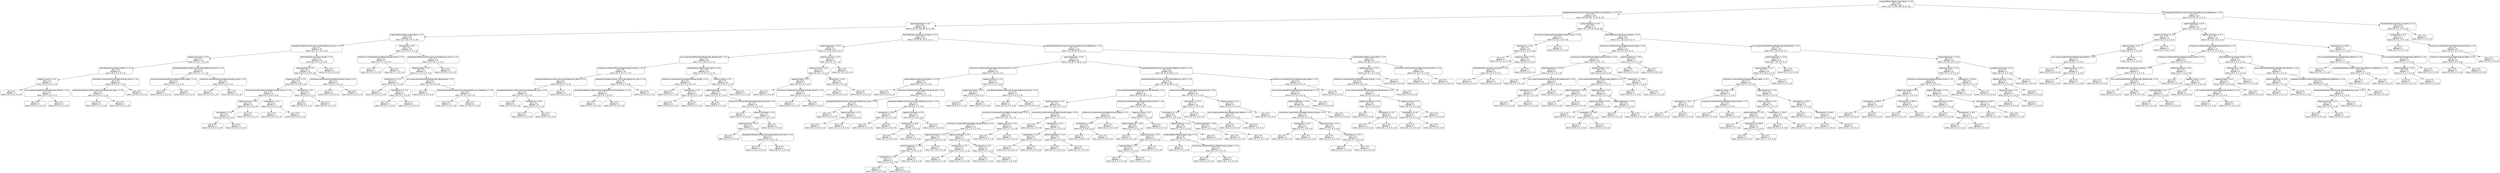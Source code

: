 digraph Tree {
node [shape=box, style="rounded", color="black", fontname=helvetica] ;
edge [fontname=helvetica] ;
0 [label="scadenza(Breve,Media,Lunga)_Media <= 0.5\ngini = 0.8\nsamples = 331\nvalue = [25, 71, 164, 106, 76, 45, 45]"] ;
1 [label="tipologia(FruttaVerdura,Pesce,Carne,Casa,Elettronica)_Elettronica <= 0.5\ngini = 0.8\nsamples = 278\nvalue = [25, 66, 142, 73, 59, 45, 45]"] ;
0 -> 1 [labeldistance=2.5, labelangle=45, headlabel="True"] ;
2 [label="spedizione(prezzo) <= 6.0\ngini = 0.8\nsamples = 207\nvalue = [25, 65, 124, 49, 40, 25, 20]"] ;
1 -> 2 ;
3 [label="scadenza(Breve,Media,Lunga)_Breve <= 0.5\ngini = 0.8\nsamples = 54\nvalue = [3, 0, 33, 8, 9, 14, 19]"] ;
2 -> 3 ;
4 [label="tipologia(FruttaVerdura,Pesce,Carne,Casa,Elettronica)_Casa <= 0.5\ngini = 0.7\nsamples = 34\nvalue = [0, 0, 2, 7, 9, 14, 19]"] ;
3 -> 4 ;
5 [label="stagione_Primavera <= 0.5\ngini = 0.7\nsamples = 15\nvalue = [0, 0, 2, 7, 9, 5, 0]"] ;
4 -> 5 ;
6 [label="festività(Feriale,Lavorativo)_Feriale <= 0.5\ngini = 0.6\nsamples = 11\nvalue = [0, 0, 0, 5, 9, 4, 0]"] ;
5 -> 6 ;
7 [label="stagione_Inverno <= 0.5\ngini = 0.4\nsamples = 3\nvalue = [0, 0, 0, 5, 2, 0, 0]"] ;
6 -> 7 ;
8 [label="gini = 0.0\nsamples = 1\nvalue = [0, 0, 0, 2, 0, 0, 0]"] ;
7 -> 8 ;
9 [label="zona supermercato(Periferia,Residenziale)_Periferia <= 0.5\ngini = 0.5\nsamples = 2\nvalue = [0, 0, 0, 3, 2, 0, 0]"] ;
7 -> 9 ;
10 [label="gini = 0.0\nsamples = 1\nvalue = [0, 0, 0, 3, 0, 0, 0]"] ;
9 -> 10 ;
11 [label="gini = 0.0\nsamples = 1\nvalue = [0, 0, 0, 0, 2, 0, 0]"] ;
9 -> 11 ;
12 [label="dimensione confezione(Piccola,Media,Grande)_Piccola <= 0.5\ngini = 0.5\nsamples = 8\nvalue = [0, 0, 0, 0, 7, 4, 0]"] ;
6 -> 12 ;
13 [label="tipologia(FruttaVerdura,Pesce,Carne,Casa,Elettronica)_Pesce <= 0.5\ngini = 0.2\nsamples = 7\nvalue = [0, 0, 0, 0, 7, 1, 0]"] ;
12 -> 13 ;
14 [label="gini = 0.0\nsamples = 6\nvalue = [0, 0, 0, 0, 7, 0, 0]"] ;
13 -> 14 ;
15 [label="gini = 0.0\nsamples = 1\nvalue = [0, 0, 0, 0, 0, 1, 0]"] ;
13 -> 15 ;
16 [label="gini = 0.0\nsamples = 1\nvalue = [0, 0, 0, 0, 0, 3, 0]"] ;
12 -> 16 ;
17 [label="tipologia(FruttaVerdura,Pesce,Carne,Casa,Elettronica)_Carne <= 0.5\ngini = 0.6\nsamples = 4\nvalue = [0, 0, 2, 2, 0, 1, 0]"] ;
5 -> 17 ;
18 [label="dimensione confezione(Piccola,Media,Grande)_Media <= 0.5\ngini = 0.4\nsamples = 2\nvalue = [0, 0, 2, 1, 0, 0, 0]"] ;
17 -> 18 ;
19 [label="gini = 0.0\nsamples = 1\nvalue = [0, 0, 0, 1, 0, 0, 0]"] ;
18 -> 19 ;
20 [label="gini = 0.0\nsamples = 1\nvalue = [0, 0, 2, 0, 0, 0, 0]"] ;
18 -> 20 ;
21 [label="dimensione confezione(Piccola,Media,Grande)_Piccola <= 0.5\ngini = 0.5\nsamples = 2\nvalue = [0, 0, 0, 1, 0, 1, 0]"] ;
17 -> 21 ;
22 [label="gini = 0.0\nsamples = 1\nvalue = [0, 0, 0, 0, 0, 1, 0]"] ;
21 -> 22 ;
23 [label="gini = 0.0\nsamples = 1\nvalue = [0, 0, 0, 1, 0, 0, 0]"] ;
21 -> 23 ;
24 [label="festività(Feriale,Lavorativo)_Feriale <= 0.5\ngini = 0.4\nsamples = 19\nvalue = [0, 0, 0, 0, 0, 9, 19]"] ;
4 -> 24 ;
25 [label="stagione_Estate <= 0.5\ngini = 0.5\nsamples = 15\nvalue = [0, 0, 0, 0, 0, 9, 13]"] ;
24 -> 25 ;
26 [label="stagione_Autunno <= 0.5\ngini = 0.5\nsamples = 12\nvalue = [0, 0, 0, 0, 0, 8, 11]"] ;
25 -> 26 ;
27 [label="dimensione confezione(Piccola,Media,Grande)_Piccola <= 0.5\ngini = 0.5\nsamples = 8\nvalue = [0, 0, 0, 0, 0, 6, 9]"] ;
26 -> 27 ;
28 [label="stagione_Inverno <= 0.5\ngini = 0.5\nsamples = 6\nvalue = [0, 0, 0, 0, 0, 4, 6]"] ;
27 -> 28 ;
29 [label="costo(prezzo) <= 3.5\ngini = 0.5\nsamples = 5\nvalue = [0, 0, 0, 0, 0, 4, 5]"] ;
28 -> 29 ;
30 [label="gini = 0.0\nsamples = 2\nvalue = [0, 0, 0, 0, 0, 0, 5]"] ;
29 -> 30 ;
31 [label="gini = 0.0\nsamples = 3\nvalue = [0, 0, 0, 0, 0, 4, 0]"] ;
29 -> 31 ;
32 [label="gini = 0.0\nsamples = 1\nvalue = [0, 0, 0, 0, 0, 0, 1]"] ;
28 -> 32 ;
33 [label="costo(prezzo) <= 3.5\ngini = 0.5\nsamples = 2\nvalue = [0, 0, 0, 0, 0, 2, 3]"] ;
27 -> 33 ;
34 [label="gini = 0.0\nsamples = 1\nvalue = [0, 0, 0, 0, 0, 0, 3]"] ;
33 -> 34 ;
35 [label="gini = 0.0\nsamples = 1\nvalue = [0, 0, 0, 0, 0, 2, 0]"] ;
33 -> 35 ;
36 [label="costo(prezzo) <= 3.5\ngini = 0.5\nsamples = 4\nvalue = [0, 0, 0, 0, 0, 2, 2]"] ;
26 -> 36 ;
37 [label="gini = 0.0\nsamples = 2\nvalue = [0, 0, 0, 0, 0, 0, 2]"] ;
36 -> 37 ;
38 [label="gini = 0.0\nsamples = 2\nvalue = [0, 0, 0, 0, 0, 2, 0]"] ;
36 -> 38 ;
39 [label="dimensione confezione(Piccola,Media,Grande)_Piccola <= 0.5\ngini = 0.4\nsamples = 3\nvalue = [0, 0, 0, 0, 0, 1, 2]"] ;
25 -> 39 ;
40 [label="gini = 0.0\nsamples = 2\nvalue = [0, 0, 0, 0, 0, 0, 2]"] ;
39 -> 40 ;
41 [label="gini = 0.0\nsamples = 1\nvalue = [0, 0, 0, 0, 0, 1, 0]"] ;
39 -> 41 ;
42 [label="gini = 0.0\nsamples = 4\nvalue = [0, 0, 0, 0, 0, 0, 6]"] ;
24 -> 42 ;
43 [label="costo(prezzo) <= 8.5\ngini = 0.2\nsamples = 20\nvalue = [3, 0, 31, 1, 0, 0, 0]"] ;
3 -> 43 ;
44 [label="dimensione confezione(Piccola,Media,Grande)_Piccola <= 0.5\ngini = 0.3\nsamples = 5\nvalue = [2, 0, 7, 0, 0, 0, 0]"] ;
43 -> 44 ;
45 [label="gini = 0.0\nsamples = 1\nvalue = [2, 0, 0, 0, 0, 0, 0]"] ;
44 -> 45 ;
46 [label="gini = 0.0\nsamples = 4\nvalue = [0, 0, 7, 0, 0, 0, 0]"] ;
44 -> 46 ;
47 [label="tipologia(FruttaVerdura,Pesce,Carne,Casa,Elettronica)_Carne <= 0.5\ngini = 0.1\nsamples = 15\nvalue = [1, 0, 24, 1, 0, 0, 0]"] ;
43 -> 47 ;
48 [label="stagione_Estate <= 0.5\ngini = 0.2\nsamples = 9\nvalue = [1, 0, 13, 1, 0, 0, 0]"] ;
47 -> 48 ;
49 [label="costo(prezzo) <= 12.5\ngini = 0.2\nsamples = 6\nvalue = [0, 0, 10, 1, 0, 0, 0]"] ;
48 -> 49 ;
50 [label="gini = 0.0\nsamples = 3\nvalue = [0, 0, 6, 0, 0, 0, 0]"] ;
49 -> 50 ;
51 [label="costo(prezzo) <= 17.5\ngini = 0.3\nsamples = 3\nvalue = [0, 0, 4, 1, 0, 0, 0]"] ;
49 -> 51 ;
52 [label="gini = 0.0\nsamples = 1\nvalue = [0, 0, 0, 1, 0, 0, 0]"] ;
51 -> 52 ;
53 [label="gini = 0.0\nsamples = 2\nvalue = [0, 0, 4, 0, 0, 0, 0]"] ;
51 -> 53 ;
54 [label="zona supermercato(Periferia,Residenziale)_Residenziale <= 0.5\ngini = 0.4\nsamples = 3\nvalue = [1, 0, 3, 0, 0, 0, 0]"] ;
48 -> 54 ;
55 [label="gini = 0.0\nsamples = 1\nvalue = [0, 0, 2, 0, 0, 0, 0]"] ;
54 -> 55 ;
56 [label="tipologia(FruttaVerdura,Pesce,Carne,Casa,Elettronica)_FruttaVerdura <= 0.5\ngini = 0.5\nsamples = 2\nvalue = [1, 0, 1, 0, 0, 0, 0]"] ;
54 -> 56 ;
57 [label="gini = 0.0\nsamples = 1\nvalue = [0, 0, 1, 0, 0, 0, 0]"] ;
56 -> 57 ;
58 [label="gini = 0.0\nsamples = 1\nvalue = [1, 0, 0, 0, 0, 0, 0]"] ;
56 -> 58 ;
59 [label="gini = 0.0\nsamples = 6\nvalue = [0, 0, 11, 0, 0, 0, 0]"] ;
47 -> 59 ;
60 [label="festività(Feriale,Lavorativo)_Lavorativo <= 0.5\ngini = 0.8\nsamples = 153\nvalue = [22, 65, 91, 41, 31, 11, 1]"] ;
2 -> 60 ;
61 [label="spedizione(prezzo) <= 15.0\ngini = 0.7\nsamples = 41\nvalue = [1, 0, 29, 13, 22, 10, 0]"] ;
60 -> 61 ;
62 [label="zona supermercato(Periferia,Residenziale)_Residenziale <= 0.5\ngini = 0.6\nsamples = 35\nvalue = [1, 0, 29, 6, 22, 3, 0]"] ;
61 -> 62 ;
63 [label="dimensione confezione(Piccola,Media,Grande)_Piccola <= 0.5\ngini = 0.6\nsamples = 16\nvalue = [0, 0, 14, 6, 5, 2, 0]"] ;
62 -> 63 ;
64 [label="tipologia(FruttaVerdura,Pesce,Carne,Casa,Elettronica)_Pesce <= 0.5\ngini = 0.6\nsamples = 9\nvalue = [0, 0, 8, 4, 0, 2, 0]"] ;
63 -> 64 ;
65 [label="tipologia(FruttaVerdura,Pesce,Carne,Casa,Elettronica)_Casa <= 0.5\ngini = 0.6\nsamples = 6\nvalue = [0, 0, 2, 4, 0, 2, 0]"] ;
64 -> 65 ;
66 [label="gini = 0.0\nsamples = 2\nvalue = [0, 0, 2, 0, 0, 0, 0]"] ;
65 -> 66 ;
67 [label="costo(prezzo) <= 6.0\ngini = 0.4\nsamples = 4\nvalue = [0, 0, 0, 4, 0, 2, 0]"] ;
65 -> 67 ;
68 [label="gini = 0.0\nsamples = 2\nvalue = [0, 0, 0, 0, 0, 2, 0]"] ;
67 -> 68 ;
69 [label="gini = 0.0\nsamples = 2\nvalue = [0, 0, 0, 4, 0, 0, 0]"] ;
67 -> 69 ;
70 [label="gini = 0.0\nsamples = 3\nvalue = [0, 0, 6, 0, 0, 0, 0]"] ;
64 -> 70 ;
71 [label="tipologia(FruttaVerdura,Pesce,Carne,Casa,Elettronica)_Casa <= 0.5\ngini = 0.6\nsamples = 7\nvalue = [0, 0, 6, 2, 5, 0, 0]"] ;
63 -> 71 ;
72 [label="tipologia(FruttaVerdura,Pesce,Carne,Casa,Elettronica)_FruttaVerdura <= 0.5\ngini = 0.4\nsamples = 5\nvalue = [0, 0, 6, 2, 0, 0, 0]"] ;
71 -> 72 ;
73 [label="gini = 0.0\nsamples = 2\nvalue = [0, 0, 0, 2, 0, 0, 0]"] ;
72 -> 73 ;
74 [label="gini = 0.0\nsamples = 3\nvalue = [0, 0, 6, 0, 0, 0, 0]"] ;
72 -> 74 ;
75 [label="gini = 0.0\nsamples = 2\nvalue = [0, 0, 0, 0, 5, 0, 0]"] ;
71 -> 75 ;
76 [label="scadenza(Breve,Media,Lunga)_Breve <= 0.5\ngini = 0.6\nsamples = 19\nvalue = [1, 0, 15, 0, 17, 1, 0]"] ;
62 -> 76 ;
77 [label="dimensione confezione(Piccola,Media,Grande)_Grande <= 0.5\ngini = 0.2\nsamples = 6\nvalue = [0, 0, 0, 0, 10, 1, 0]"] ;
76 -> 77 ;
78 [label="gini = 0.0\nsamples = 4\nvalue = [0, 0, 0, 0, 7, 0, 0]"] ;
77 -> 78 ;
79 [label="costo(prezzo) <= 6.0\ngini = 0.4\nsamples = 2\nvalue = [0, 0, 0, 0, 3, 1, 0]"] ;
77 -> 79 ;
80 [label="gini = 0.0\nsamples = 1\nvalue = [0, 0, 0, 0, 0, 1, 0]"] ;
79 -> 80 ;
81 [label="gini = 0.0\nsamples = 1\nvalue = [0, 0, 0, 0, 3, 0, 0]"] ;
79 -> 81 ;
82 [label="stagione_Estate <= 0.5\ngini = 0.5\nsamples = 13\nvalue = [1, 0, 15, 0, 7, 0, 0]"] ;
76 -> 82 ;
83 [label="spedizione(prezzo) <= 8.5\ngini = 0.5\nsamples = 11\nvalue = [1, 0, 12, 0, 7, 0, 0]"] ;
82 -> 83 ;
84 [label="gini = 0.0\nsamples = 3\nvalue = [0, 0, 0, 0, 7, 0, 0]"] ;
83 -> 84 ;
85 [label="dimensione confezione(Piccola,Media,Grande)_Grande <= 0.5\ngini = 0.1\nsamples = 8\nvalue = [1, 0, 12, 0, 0, 0, 0]"] ;
83 -> 85 ;
86 [label="gini = 0.0\nsamples = 3\nvalue = [0, 0, 5, 0, 0, 0, 0]"] ;
85 -> 86 ;
87 [label="stagione_Primavera <= 0.5\ngini = 0.2\nsamples = 5\nvalue = [1, 0, 7, 0, 0, 0, 0]"] ;
85 -> 87 ;
88 [label="stagione_Autunno <= 0.5\ngini = 0.3\nsamples = 3\nvalue = [1, 0, 4, 0, 0, 0, 0]"] ;
87 -> 88 ;
89 [label="gini = 0.0\nsamples = 1\nvalue = [0, 0, 3, 0, 0, 0, 0]"] ;
88 -> 89 ;
90 [label="tipologia(FruttaVerdura,Pesce,Carne,Casa,Elettronica)_Carne <= 0.5\ngini = 0.5\nsamples = 2\nvalue = [1, 0, 1, 0, 0, 0, 0]"] ;
88 -> 90 ;
91 [label="gini = 0.0\nsamples = 1\nvalue = [1, 0, 0, 0, 0, 0, 0]"] ;
90 -> 91 ;
92 [label="gini = 0.0\nsamples = 1\nvalue = [0, 0, 1, 0, 0, 0, 0]"] ;
90 -> 92 ;
93 [label="gini = 0.0\nsamples = 2\nvalue = [0, 0, 3, 0, 0, 0, 0]"] ;
87 -> 93 ;
94 [label="gini = 0.0\nsamples = 2\nvalue = [0, 0, 3, 0, 0, 0, 0]"] ;
82 -> 94 ;
95 [label="stagione_Autunno <= 0.5\ngini = 0.5\nsamples = 6\nvalue = [0, 0, 0, 7, 0, 7, 0]"] ;
61 -> 95 ;
96 [label="stagione_Inverno <= 0.5\ngini = 0.5\nsamples = 5\nvalue = [0, 0, 0, 7, 0, 5, 0]"] ;
95 -> 96 ;
97 [label="stagione_Estate <= 0.5\ngini = 0.4\nsamples = 3\nvalue = [0, 0, 0, 4, 0, 2, 0]"] ;
96 -> 97 ;
98 [label="gini = 0.0\nsamples = 1\nvalue = [0, 0, 0, 1, 0, 0, 0]"] ;
97 -> 98 ;
99 [label="dimensione confezione(Piccola,Media,Grande)_Piccola <= 0.5\ngini = 0.5\nsamples = 2\nvalue = [0, 0, 0, 3, 0, 2, 0]"] ;
97 -> 99 ;
100 [label="gini = 0.0\nsamples = 1\nvalue = [0, 0, 0, 0, 0, 2, 0]"] ;
99 -> 100 ;
101 [label="gini = 0.0\nsamples = 1\nvalue = [0, 0, 0, 3, 0, 0, 0]"] ;
99 -> 101 ;
102 [label="costo(prezzo) <= 6.0\ngini = 0.5\nsamples = 2\nvalue = [0, 0, 0, 3, 0, 3, 0]"] ;
96 -> 102 ;
103 [label="gini = 0.0\nsamples = 1\nvalue = [0, 0, 0, 0, 0, 3, 0]"] ;
102 -> 103 ;
104 [label="gini = 0.0\nsamples = 1\nvalue = [0, 0, 0, 3, 0, 0, 0]"] ;
102 -> 104 ;
105 [label="gini = 0.0\nsamples = 1\nvalue = [0, 0, 0, 0, 0, 2, 0]"] ;
95 -> 105 ;
106 [label="tipologia(FruttaVerdura,Pesce,Carne,Casa,Elettronica)_FruttaVerdura <= 0.5\ngini = 0.7\nsamples = 112\nvalue = [21, 65, 62, 28, 9, 1, 1]"] ;
60 -> 106 ;
107 [label="spedizione(prezzo) <= 8.5\ngini = 0.7\nsamples = 83\nvalue = [10, 29, 57, 28, 9, 1, 1]"] ;
106 -> 107 ;
108 [label="dimensione confezione(Piccola,Media,Grande)_Grande <= 0.5\ngini = 0.5\nsamples = 21\nvalue = [4, 7, 23, 0, 0, 0, 0]"] ;
107 -> 108 ;
109 [label="scadenza(Breve,Media,Lunga)_Breve <= 0.5\ngini = 0.4\nsamples = 17\nvalue = [0, 7, 19, 0, 0, 0, 0]"] ;
108 -> 109 ;
110 [label="gini = 0.0\nsamples = 6\nvalue = [0, 0, 9, 0, 0, 0, 0]"] ;
109 -> 110 ;
111 [label="dimensione confezione(Piccola,Media,Grande)_Piccola <= 0.5\ngini = 0.5\nsamples = 11\nvalue = [0, 7, 10, 0, 0, 0, 0]"] ;
109 -> 111 ;
112 [label="tipologia(FruttaVerdura,Pesce,Carne,Casa,Elettronica)_Carne <= 0.5\ngini = 0.4\nsamples = 6\nvalue = [0, 3, 6, 0, 0, 0, 0]"] ;
111 -> 112 ;
113 [label="gini = 0.4\nsamples = 2\nvalue = [0, 1, 2, 0, 0, 0, 0]"] ;
112 -> 113 ;
114 [label="stagione_Autunno <= 0.5\ngini = 0.4\nsamples = 4\nvalue = [0, 2, 4, 0, 0, 0, 0]"] ;
112 -> 114 ;
115 [label="gini = 0.0\nsamples = 2\nvalue = [0, 0, 3, 0, 0, 0, 0]"] ;
114 -> 115 ;
116 [label="gini = 0.4\nsamples = 2\nvalue = [0, 2, 1, 0, 0, 0, 0]"] ;
114 -> 116 ;
117 [label="tipologia(FruttaVerdura,Pesce,Carne,Casa,Elettronica)_Carne <= 0.5\ngini = 0.5\nsamples = 5\nvalue = [0, 4, 4, 0, 0, 0, 0]"] ;
111 -> 117 ;
118 [label="costo(prezzo) <= 35.0\ngini = 0.5\nsamples = 2\nvalue = [0, 1, 1, 0, 0, 0, 0]"] ;
117 -> 118 ;
119 [label="gini = 0.0\nsamples = 1\nvalue = [0, 1, 0, 0, 0, 0, 0]"] ;
118 -> 119 ;
120 [label="gini = 0.0\nsamples = 1\nvalue = [0, 0, 1, 0, 0, 0, 0]"] ;
118 -> 120 ;
121 [label="stagione_Primavera <= 0.5\ngini = 0.5\nsamples = 3\nvalue = [0, 3, 3, 0, 0, 0, 0]"] ;
117 -> 121 ;
122 [label="costo(prezzo) <= 35.0\ngini = 0.5\nsamples = 2\nvalue = [0, 3, 2, 0, 0, 0, 0]"] ;
121 -> 122 ;
123 [label="gini = 0.0\nsamples = 1\nvalue = [0, 3, 0, 0, 0, 0, 0]"] ;
122 -> 123 ;
124 [label="gini = 0.0\nsamples = 1\nvalue = [0, 0, 2, 0, 0, 0, 0]"] ;
122 -> 124 ;
125 [label="gini = 0.0\nsamples = 1\nvalue = [0, 0, 1, 0, 0, 0, 0]"] ;
121 -> 125 ;
126 [label="stagione_Autunno <= 0.5\ngini = 0.5\nsamples = 4\nvalue = [4, 0, 4, 0, 0, 0, 0]"] ;
108 -> 126 ;
127 [label="stagione_Primavera <= 0.5\ngini = 0.4\nsamples = 2\nvalue = [2, 0, 1, 0, 0, 0, 0]"] ;
126 -> 127 ;
128 [label="gini = 0.0\nsamples = 1\nvalue = [2, 0, 0, 0, 0, 0, 0]"] ;
127 -> 128 ;
129 [label="gini = 0.0\nsamples = 1\nvalue = [0, 0, 1, 0, 0, 0, 0]"] ;
127 -> 129 ;
130 [label="tipologia(FruttaVerdura,Pesce,Carne,Casa,Elettronica)_Carne <= 0.5\ngini = 0.5\nsamples = 2\nvalue = [2, 0, 3, 0, 0, 0, 0]"] ;
126 -> 130 ;
131 [label="gini = 0.0\nsamples = 1\nvalue = [0, 0, 3, 0, 0, 0, 0]"] ;
130 -> 131 ;
132 [label="gini = 0.0\nsamples = 1\nvalue = [2, 0, 0, 0, 0, 0, 0]"] ;
130 -> 132 ;
133 [label="tipologia(FruttaVerdura,Pesce,Carne,Casa,Elettronica)_Pesce <= 0.5\ngini = 0.8\nsamples = 62\nvalue = [6, 22, 34, 28, 9, 1, 1]"] ;
107 -> 133 ;
134 [label="tipologia(FruttaVerdura,Pesce,Carne,Casa,Elettronica)_Carne <= 0.5\ngini = 0.7\nsamples = 50\nvalue = [5, 13, 25, 28, 9, 1, 1]"] ;
133 -> 134 ;
135 [label="zona supermercato(Periferia,Residenziale)_Residenziale <= 0.5\ngini = 0.7\nsamples = 32\nvalue = [0, 3, 14, 26, 9, 1, 1]"] ;
134 -> 135 ;
136 [label="stagione_Inverno <= 0.5\ngini = 0.7\nsamples = 18\nvalue = [0, 3, 11, 11, 2, 0, 1]"] ;
135 -> 136 ;
137 [label="dimensione confezione(Piccola,Media,Grande)_Piccola <= 0.5\ngini = 0.6\nsamples = 13\nvalue = [0, 2, 10, 7, 2, 0, 0]"] ;
136 -> 137 ;
138 [label="dimensione confezione(Piccola,Media,Grande)_Grande <= 0.5\ngini = 0.7\nsamples = 10\nvalue = [0, 2, 5, 6, 2, 0, 0]"] ;
137 -> 138 ;
139 [label="stagione_Primavera <= 0.5\ngini = 0.6\nsamples = 6\nvalue = [0, 2, 3, 6, 0, 0, 0]"] ;
138 -> 139 ;
140 [label="spedizione(prezzo) <= 15.0\ngini = 0.5\nsamples = 5\nvalue = [0, 1, 3, 6, 0, 0, 0]"] ;
139 -> 140 ;
141 [label="costo(prezzo) <= 12.5\ngini = 0.4\nsamples = 4\nvalue = [0, 0, 3, 6, 0, 0, 0]"] ;
140 -> 141 ;
142 [label="gini = 0.0\nsamples = 2\nvalue = [0, 0, 0, 6, 0, 0, 0]"] ;
141 -> 142 ;
143 [label="gini = 0.0\nsamples = 2\nvalue = [0, 0, 3, 0, 0, 0, 0]"] ;
141 -> 143 ;
144 [label="gini = 0.0\nsamples = 1\nvalue = [0, 1, 0, 0, 0, 0, 0]"] ;
140 -> 144 ;
145 [label="gini = 0.0\nsamples = 1\nvalue = [0, 1, 0, 0, 0, 0, 0]"] ;
139 -> 145 ;
146 [label="stagione_Primavera <= 0.5\ngini = 0.5\nsamples = 4\nvalue = [0, 0, 2, 0, 2, 0, 0]"] ;
138 -> 146 ;
147 [label="costo(prezzo) <= 6.0\ngini = 0.5\nsamples = 2\nvalue = [0, 0, 1, 0, 1, 0, 0]"] ;
146 -> 147 ;
148 [label="gini = 0.0\nsamples = 1\nvalue = [0, 0, 0, 0, 1, 0, 0]"] ;
147 -> 148 ;
149 [label="gini = 0.0\nsamples = 1\nvalue = [0, 0, 1, 0, 0, 0, 0]"] ;
147 -> 149 ;
150 [label="costo(prezzo) <= 6.0\ngini = 0.5\nsamples = 2\nvalue = [0, 0, 1, 0, 1, 0, 0]"] ;
146 -> 150 ;
151 [label="gini = 0.0\nsamples = 1\nvalue = [0, 0, 0, 0, 1, 0, 0]"] ;
150 -> 151 ;
152 [label="gini = 0.0\nsamples = 1\nvalue = [0, 0, 1, 0, 0, 0, 0]"] ;
150 -> 152 ;
153 [label="stagione_Autunno <= 0.5\ngini = 0.3\nsamples = 3\nvalue = [0, 0, 5, 1, 0, 0, 0]"] ;
137 -> 153 ;
154 [label="gini = 0.0\nsamples = 2\nvalue = [0, 0, 5, 0, 0, 0, 0]"] ;
153 -> 154 ;
155 [label="gini = 0.0\nsamples = 1\nvalue = [0, 0, 0, 1, 0, 0, 0]"] ;
153 -> 155 ;
156 [label="dimensione confezione(Piccola,Media,Grande)_Media <= 0.5\ngini = 0.6\nsamples = 5\nvalue = [0, 1, 1, 4, 0, 0, 1]"] ;
136 -> 156 ;
157 [label="gini = 0.0\nsamples = 1\nvalue = [0, 0, 0, 2, 0, 0, 0]"] ;
156 -> 157 ;
158 [label="costo(prezzo) <= 12.5\ngini = 0.7\nsamples = 4\nvalue = [0, 1, 1, 2, 0, 0, 1]"] ;
156 -> 158 ;
159 [label="costo(prezzo) <= 6.0\ngini = 0.4\nsamples = 2\nvalue = [0, 0, 0, 2, 0, 0, 1]"] ;
158 -> 159 ;
160 [label="gini = 0.0\nsamples = 1\nvalue = [0, 0, 0, 0, 0, 0, 1]"] ;
159 -> 160 ;
161 [label="gini = 0.0\nsamples = 1\nvalue = [0, 0, 0, 2, 0, 0, 0]"] ;
159 -> 161 ;
162 [label="spedizione(prezzo) <= 15.0\ngini = 0.5\nsamples = 2\nvalue = [0, 1, 1, 0, 0, 0, 0]"] ;
158 -> 162 ;
163 [label="gini = 0.0\nsamples = 1\nvalue = [0, 0, 1, 0, 0, 0, 0]"] ;
162 -> 163 ;
164 [label="gini = 0.0\nsamples = 1\nvalue = [0, 1, 0, 0, 0, 0, 0]"] ;
162 -> 164 ;
165 [label="dimensione confezione(Piccola,Media,Grande)_Grande <= 0.5\ngini = 0.6\nsamples = 14\nvalue = [0, 0, 3, 15, 7, 1, 0]"] ;
135 -> 165 ;
166 [label="dimensione confezione(Piccola,Media,Grande)_Media <= 0.5\ngini = 0.5\nsamples = 8\nvalue = [0, 0, 0, 8, 7, 0, 0]"] ;
165 -> 166 ;
167 [label="costo(prezzo) <= 12.5\ngini = 0.5\nsamples = 6\nvalue = [0, 0, 0, 8, 5, 0, 0]"] ;
166 -> 167 ;
168 [label="gini = 0.0\nsamples = 4\nvalue = [0, 0, 0, 8, 0, 0, 0]"] ;
167 -> 168 ;
169 [label="gini = 0.0\nsamples = 2\nvalue = [0, 0, 0, 0, 5, 0, 0]"] ;
167 -> 169 ;
170 [label="gini = 0.0\nsamples = 2\nvalue = [0, 0, 0, 0, 2, 0, 0]"] ;
166 -> 170 ;
171 [label="stagione_Inverno <= 0.5\ngini = 0.5\nsamples = 6\nvalue = [0, 0, 3, 7, 0, 1, 0]"] ;
165 -> 171 ;
172 [label="spedizione(prezzo) <= 15.0\ngini = 0.6\nsamples = 5\nvalue = [0, 0, 3, 5, 0, 1, 0]"] ;
171 -> 172 ;
173 [label="gini = 0.0\nsamples = 1\nvalue = [0, 0, 0, 0, 0, 1, 0]"] ;
172 -> 173 ;
174 [label="stagione_Autunno <= 0.5\ngini = 0.5\nsamples = 4\nvalue = [0, 0, 3, 5, 0, 0, 0]"] ;
172 -> 174 ;
175 [label="stagione_Estate <= 0.5\ngini = 0.4\nsamples = 3\nvalue = [0, 0, 2, 5, 0, 0, 0]"] ;
174 -> 175 ;
176 [label="gini = 0.4\nsamples = 2\nvalue = [0, 0, 2, 4, 0, 0, 0]"] ;
175 -> 176 ;
177 [label="gini = 0.0\nsamples = 1\nvalue = [0, 0, 0, 1, 0, 0, 0]"] ;
175 -> 177 ;
178 [label="gini = 0.0\nsamples = 1\nvalue = [0, 0, 1, 0, 0, 0, 0]"] ;
174 -> 178 ;
179 [label="gini = 0.0\nsamples = 1\nvalue = [0, 0, 0, 2, 0, 0, 0]"] ;
171 -> 179 ;
180 [label="dimensione confezione(Piccola,Media,Grande)_Piccola <= 0.5\ngini = 0.7\nsamples = 18\nvalue = [5, 10, 11, 2, 0, 0, 0]"] ;
134 -> 180 ;
181 [label="costo(prezzo) <= 57.5\ngini = 0.7\nsamples = 14\nvalue = [5, 5, 7, 2, 0, 0, 0]"] ;
180 -> 181 ;
182 [label="costo(prezzo) <= 12.5\ngini = 0.6\nsamples = 10\nvalue = [0, 5, 7, 2, 0, 0, 0]"] ;
181 -> 182 ;
183 [label="stagione_Autunno <= 0.5\ngini = 0.5\nsamples = 6\nvalue = [0, 1, 6, 2, 0, 0, 0]"] ;
182 -> 183 ;
184 [label="scadenza(Breve,Media,Lunga)_Lunga <= 0.5\ngini = 0.6\nsamples = 4\nvalue = [0, 1, 3, 2, 0, 0, 0]"] ;
183 -> 184 ;
185 [label="gini = 0.0\nsamples = 2\nvalue = [0, 0, 3, 0, 0, 0, 0]"] ;
184 -> 185 ;
186 [label="dimensione confezione(Piccola,Media,Grande)_Grande <= 0.5\ngini = 0.4\nsamples = 2\nvalue = [0, 1, 0, 2, 0, 0, 0]"] ;
184 -> 186 ;
187 [label="gini = 0.0\nsamples = 1\nvalue = [0, 0, 0, 2, 0, 0, 0]"] ;
186 -> 187 ;
188 [label="gini = 0.0\nsamples = 1\nvalue = [0, 1, 0, 0, 0, 0, 0]"] ;
186 -> 188 ;
189 [label="gini = 0.0\nsamples = 2\nvalue = [0, 0, 3, 0, 0, 0, 0]"] ;
183 -> 189 ;
190 [label="spedizione(prezzo) <= 30.0\ngini = 0.3\nsamples = 4\nvalue = [0, 4, 1, 0, 0, 0, 0]"] ;
182 -> 190 ;
191 [label="gini = 0.0\nsamples = 3\nvalue = [0, 4, 0, 0, 0, 0, 0]"] ;
190 -> 191 ;
192 [label="gini = 0.0\nsamples = 1\nvalue = [0, 0, 1, 0, 0, 0, 0]"] ;
190 -> 192 ;
193 [label="gini = 0.0\nsamples = 4\nvalue = [5, 0, 0, 0, 0, 0, 0]"] ;
181 -> 193 ;
194 [label="stagione_Inverno <= 0.5\ngini = 0.5\nsamples = 4\nvalue = [0, 5, 4, 0, 0, 0, 0]"] ;
180 -> 194 ;
195 [label="zona supermercato(Periferia,Residenziale)_Periferia <= 0.5\ngini = 0.4\nsamples = 3\nvalue = [0, 5, 2, 0, 0, 0, 0]"] ;
194 -> 195 ;
196 [label="gini = 0.0\nsamples = 2\nvalue = [0, 5, 0, 0, 0, 0, 0]"] ;
195 -> 196 ;
197 [label="gini = 0.0\nsamples = 1\nvalue = [0, 0, 2, 0, 0, 0, 0]"] ;
195 -> 197 ;
198 [label="gini = 0.0\nsamples = 1\nvalue = [0, 0, 2, 0, 0, 0, 0]"] ;
194 -> 198 ;
199 [label="dimensione confezione(Piccola,Media,Grande)_Media <= 0.5\ngini = 0.5\nsamples = 12\nvalue = [1, 9, 9, 0, 0, 0, 0]"] ;
133 -> 199 ;
200 [label="zona supermercato(Periferia,Residenziale)_Residenziale <= 0.5\ngini = 0.5\nsamples = 9\nvalue = [1, 9, 3, 0, 0, 0, 0]"] ;
199 -> 200 ;
201 [label="spedizione(prezzo) <= 15.0\ngini = 0.5\nsamples = 8\nvalue = [1, 8, 3, 0, 0, 0, 0]"] ;
200 -> 201 ;
202 [label="dimensione confezione(Piccola,Media,Grande)_Grande <= 0.5\ngini = 0.6\nsamples = 6\nvalue = [1, 4, 3, 0, 0, 0, 0]"] ;
201 -> 202 ;
203 [label="costo(prezzo) <= 35.0\ngini = 0.3\nsamples = 3\nvalue = [0, 4, 1, 0, 0, 0, 0]"] ;
202 -> 203 ;
204 [label="gini = 0.0\nsamples = 2\nvalue = [0, 4, 0, 0, 0, 0, 0]"] ;
203 -> 204 ;
205 [label="gini = 0.0\nsamples = 1\nvalue = [0, 0, 1, 0, 0, 0, 0]"] ;
203 -> 205 ;
206 [label="stagione_Autunno <= 0.5\ngini = 0.4\nsamples = 3\nvalue = [1, 0, 2, 0, 0, 0, 0]"] ;
202 -> 206 ;
207 [label="gini = 0.0\nsamples = 1\nvalue = [0, 0, 1, 0, 0, 0, 0]"] ;
206 -> 207 ;
208 [label="costo(prezzo) <= 55.0\ngini = 0.5\nsamples = 2\nvalue = [1, 0, 1, 0, 0, 0, 0]"] ;
206 -> 208 ;
209 [label="gini = 0.0\nsamples = 1\nvalue = [0, 0, 1, 0, 0, 0, 0]"] ;
208 -> 209 ;
210 [label="gini = 0.0\nsamples = 1\nvalue = [1, 0, 0, 0, 0, 0, 0]"] ;
208 -> 210 ;
211 [label="gini = 0.0\nsamples = 2\nvalue = [0, 4, 0, 0, 0, 0, 0]"] ;
201 -> 211 ;
212 [label="gini = 0.0\nsamples = 1\nvalue = [0, 1, 0, 0, 0, 0, 0]"] ;
200 -> 212 ;
213 [label="gini = 0.0\nsamples = 3\nvalue = [0, 0, 6, 0, 0, 0, 0]"] ;
199 -> 213 ;
214 [label="scadenza(Breve,Media,Lunga)_Breve <= 0.5\ngini = 0.5\nsamples = 29\nvalue = [11, 36, 5, 0, 0, 0, 0]"] ;
106 -> 214 ;
215 [label="stagione_Autunno <= 0.5\ngini = 0.4\nsamples = 10\nvalue = [0, 14, 5, 0, 0, 0, 0]"] ;
214 -> 215 ;
216 [label="dimensione confezione(Piccola,Media,Grande)_Grande <= 0.5\ngini = 0.5\nsamples = 8\nvalue = [0, 8, 5, 0, 0, 0, 0]"] ;
215 -> 216 ;
217 [label="zona supermercato(Periferia,Residenziale)_Residenziale <= 0.5\ngini = 0.5\nsamples = 7\nvalue = [0, 6, 5, 0, 0, 0, 0]"] ;
216 -> 217 ;
218 [label="stagione_Primavera <= 0.5\ngini = 0.5\nsamples = 3\nvalue = [0, 2, 2, 0, 0, 0, 0]"] ;
217 -> 218 ;
219 [label="gini = 0.0\nsamples = 1\nvalue = [0, 1, 0, 0, 0, 0, 0]"] ;
218 -> 219 ;
220 [label="costo(prezzo) <= 6.0\ngini = 0.4\nsamples = 2\nvalue = [0, 1, 2, 0, 0, 0, 0]"] ;
218 -> 220 ;
221 [label="gini = 0.0\nsamples = 1\nvalue = [0, 0, 2, 0, 0, 0, 0]"] ;
220 -> 221 ;
222 [label="gini = 0.0\nsamples = 1\nvalue = [0, 1, 0, 0, 0, 0, 0]"] ;
220 -> 222 ;
223 [label="stagione_Inverno <= 0.5\ngini = 0.5\nsamples = 4\nvalue = [0, 4, 3, 0, 0, 0, 0]"] ;
217 -> 223 ;
224 [label="costo(prezzo) <= 8.5\ngini = 0.5\nsamples = 3\nvalue = [0, 2, 3, 0, 0, 0, 0]"] ;
223 -> 224 ;
225 [label="gini = 0.0\nsamples = 1\nvalue = [0, 0, 3, 0, 0, 0, 0]"] ;
224 -> 225 ;
226 [label="gini = 0.0\nsamples = 2\nvalue = [0, 2, 0, 0, 0, 0, 0]"] ;
224 -> 226 ;
227 [label="gini = 0.0\nsamples = 1\nvalue = [0, 2, 0, 0, 0, 0, 0]"] ;
223 -> 227 ;
228 [label="gini = 0.0\nsamples = 1\nvalue = [0, 2, 0, 0, 0, 0, 0]"] ;
216 -> 228 ;
229 [label="gini = 0.0\nsamples = 2\nvalue = [0, 6, 0, 0, 0, 0, 0]"] ;
215 -> 229 ;
230 [label="dimensione confezione(Piccola,Media,Grande)_Grande <= 0.5\ngini = 0.4\nsamples = 19\nvalue = [11, 22, 0, 0, 0, 0, 0]"] ;
214 -> 230 ;
231 [label="gini = 0.0\nsamples = 14\nvalue = [0, 22, 0, 0, 0, 0, 0]"] ;
230 -> 231 ;
232 [label="gini = 0.0\nsamples = 5\nvalue = [11, 0, 0, 0, 0, 0, 0]"] ;
230 -> 232 ;
233 [label="spedizione(prezzo) <= 6.0\ngini = 0.8\nsamples = 71\nvalue = [0, 1, 18, 24, 19, 20, 25]"] ;
1 -> 233 ;
234 [label="dimensione confezione(Piccola,Media,Grande)_Piccola <= 0.5\ngini = 0.4\nsamples = 17\nvalue = [0, 0, 0, 0, 0, 8, 18]"] ;
233 -> 234 ;
235 [label="costo(prezzo) <= 15.0\ngini = 0.4\nsamples = 15\nvalue = [0, 0, 0, 0, 0, 6, 18]"] ;
234 -> 235 ;
236 [label="gini = 0.0\nsamples = 7\nvalue = [0, 0, 0, 0, 0, 0, 13]"] ;
235 -> 236 ;
237 [label="stagione_Inverno <= 0.5\ngini = 0.5\nsamples = 8\nvalue = [0, 0, 0, 0, 0, 6, 5]"] ;
235 -> 237 ;
238 [label="festività(Feriale,Lavorativo)_Lavorativo <= 0.5\ngini = 0.4\nsamples = 6\nvalue = [0, 0, 0, 0, 0, 6, 2]"] ;
237 -> 238 ;
239 [label="gini = 0.0\nsamples = 2\nvalue = [0, 0, 0, 0, 0, 0, 2]"] ;
238 -> 239 ;
240 [label="gini = 0.0\nsamples = 4\nvalue = [0, 0, 0, 0, 0, 6, 0]"] ;
238 -> 240 ;
241 [label="gini = 0.0\nsamples = 2\nvalue = [0, 0, 0, 0, 0, 0, 3]"] ;
237 -> 241 ;
242 [label="gini = 0.0\nsamples = 2\nvalue = [0, 0, 0, 0, 0, 2, 0]"] ;
234 -> 242 ;
243 [label="festività(Feriale,Lavorativo)_Lavorativo <= 0.5\ngini = 0.8\nsamples = 54\nvalue = [0, 1, 18, 24, 19, 12, 7]"] ;
233 -> 243 ;
244 [label="dimensione confezione(Piccola,Media,Grande)_Media <= 0.5\ngini = 0.7\nsamples = 20\nvalue = [0, 0, 3, 9, 9, 12, 0]"] ;
243 -> 244 ;
245 [label="dimensione confezione(Piccola,Media,Grande)_Piccola <= 0.5\ngini = 0.7\nsamples = 16\nvalue = [0, 0, 0, 9, 9, 7, 0]"] ;
244 -> 245 ;
246 [label="spedizione(prezzo) <= 8.5\ngini = 0.2\nsamples = 5\nvalue = [0, 0, 0, 1, 0, 7, 0]"] ;
245 -> 246 ;
247 [label="gini = 0.0\nsamples = 1\nvalue = [0, 0, 0, 0, 0, 1, 0]"] ;
246 -> 247 ;
248 [label="zona supermercato(Periferia,Residenziale)_Residenziale <= 0.5\ngini = 0.2\nsamples = 4\nvalue = [0, 0, 0, 1, 0, 6, 0]"] ;
246 -> 248 ;
249 [label="costo(prezzo) <= 55.0\ngini = 0.4\nsamples = 2\nvalue = [0, 0, 0, 1, 0, 2, 0]"] ;
248 -> 249 ;
250 [label="gini = 0.0\nsamples = 1\nvalue = [0, 0, 0, 0, 0, 2, 0]"] ;
249 -> 250 ;
251 [label="gini = 0.0\nsamples = 1\nvalue = [0, 0, 0, 1, 0, 0, 0]"] ;
249 -> 251 ;
252 [label="gini = 0.0\nsamples = 2\nvalue = [0, 0, 0, 0, 0, 4, 0]"] ;
248 -> 252 ;
253 [label="stagione_Estate <= 0.5\ngini = 0.5\nsamples = 11\nvalue = [0, 0, 0, 8, 9, 0, 0]"] ;
245 -> 253 ;
254 [label="zona supermercato(Periferia,Residenziale)_Periferia <= 0.5\ngini = 0.5\nsamples = 9\nvalue = [0, 0, 0, 7, 6, 0, 0]"] ;
253 -> 254 ;
255 [label="spedizione(prezzo) <= 15.0\ngini = 0.5\nsamples = 4\nvalue = [0, 0, 0, 3, 2, 0, 0]"] ;
254 -> 255 ;
256 [label="gini = 0.0\nsamples = 2\nvalue = [0, 0, 0, 0, 2, 0, 0]"] ;
255 -> 256 ;
257 [label="gini = 0.0\nsamples = 2\nvalue = [0, 0, 0, 3, 0, 0, 0]"] ;
255 -> 257 ;
258 [label="stagione_Inverno <= 0.5\ngini = 0.5\nsamples = 5\nvalue = [0, 0, 0, 4, 4, 0, 0]"] ;
254 -> 258 ;
259 [label="stagione_Primavera <= 0.5\ngini = 0.5\nsamples = 3\nvalue = [0, 0, 0, 2, 2, 0, 0]"] ;
258 -> 259 ;
260 [label="gini = 0.0\nsamples = 1\nvalue = [0, 0, 0, 1, 0, 0, 0]"] ;
259 -> 260 ;
261 [label="costo(prezzo) <= 750.0\ngini = 0.4\nsamples = 2\nvalue = [0, 0, 0, 1, 2, 0, 0]"] ;
259 -> 261 ;
262 [label="gini = 0.0\nsamples = 1\nvalue = [0, 0, 0, 0, 2, 0, 0]"] ;
261 -> 262 ;
263 [label="gini = 0.0\nsamples = 1\nvalue = [0, 0, 0, 1, 0, 0, 0]"] ;
261 -> 263 ;
264 [label="spedizione(prezzo) <= 15.0\ngini = 0.5\nsamples = 2\nvalue = [0, 0, 0, 2, 2, 0, 0]"] ;
258 -> 264 ;
265 [label="gini = 0.0\nsamples = 1\nvalue = [0, 0, 0, 0, 2, 0, 0]"] ;
264 -> 265 ;
266 [label="gini = 0.0\nsamples = 1\nvalue = [0, 0, 0, 2, 0, 0, 0]"] ;
264 -> 266 ;
267 [label="costo(prezzo) <= 750.0\ngini = 0.4\nsamples = 2\nvalue = [0, 0, 0, 1, 3, 0, 0]"] ;
253 -> 267 ;
268 [label="gini = 0.0\nsamples = 1\nvalue = [0, 0, 0, 0, 3, 0, 0]"] ;
267 -> 268 ;
269 [label="gini = 0.0\nsamples = 1\nvalue = [0, 0, 0, 1, 0, 0, 0]"] ;
267 -> 269 ;
270 [label="spedizione(prezzo) <= 15.0\ngini = 0.5\nsamples = 4\nvalue = [0, 0, 3, 0, 0, 5, 0]"] ;
244 -> 270 ;
271 [label="gini = 0.0\nsamples = 2\nvalue = [0, 0, 3, 0, 0, 0, 0]"] ;
270 -> 271 ;
272 [label="gini = 0.0\nsamples = 2\nvalue = [0, 0, 0, 0, 0, 5, 0]"] ;
270 -> 272 ;
273 [label="zona supermercato(Periferia,Residenziale)_Residenziale <= 0.5\ngini = 0.7\nsamples = 34\nvalue = [0, 1, 15, 15, 10, 0, 7]"] ;
243 -> 273 ;
274 [label="spedizione(prezzo) <= 15.0\ngini = 0.7\nsamples = 16\nvalue = [0, 1, 10, 3, 5, 0, 4]"] ;
273 -> 274 ;
275 [label="stagione_Estate <= 0.5\ngini = 0.7\nsamples = 15\nvalue = [0, 0, 10, 3, 5, 0, 4]"] ;
274 -> 275 ;
276 [label="dimensione confezione(Piccola,Media,Grande)_Media <= 0.5\ngini = 0.7\nsamples = 13\nvalue = [0, 0, 7, 3, 5, 0, 4]"] ;
275 -> 276 ;
277 [label="stagione_Inverno <= 0.5\ngini = 0.5\nsamples = 4\nvalue = [0, 0, 2, 1, 5, 0, 0]"] ;
276 -> 277 ;
278 [label="costo(prezzo) <= 55.0\ngini = 0.5\nsamples = 2\nvalue = [0, 0, 2, 0, 3, 0, 0]"] ;
277 -> 278 ;
279 [label="gini = 0.0\nsamples = 1\nvalue = [0, 0, 0, 0, 3, 0, 0]"] ;
278 -> 279 ;
280 [label="gini = 0.0\nsamples = 1\nvalue = [0, 0, 2, 0, 0, 0, 0]"] ;
278 -> 280 ;
281 [label="dimensione confezione(Piccola,Media,Grande)_Grande <= 0.5\ngini = 0.4\nsamples = 2\nvalue = [0, 0, 0, 1, 2, 0, 0]"] ;
277 -> 281 ;
282 [label="gini = 0.0\nsamples = 1\nvalue = [0, 0, 0, 1, 0, 0, 0]"] ;
281 -> 282 ;
283 [label="gini = 0.0\nsamples = 1\nvalue = [0, 0, 0, 0, 2, 0, 0]"] ;
281 -> 283 ;
284 [label="stagione_Autunno <= 0.5\ngini = 0.6\nsamples = 9\nvalue = [0, 0, 5, 2, 0, 0, 4]"] ;
276 -> 284 ;
285 [label="stagione_Inverno <= 0.5\ngini = 0.6\nsamples = 6\nvalue = [0, 0, 4, 1, 0, 0, 2]"] ;
284 -> 285 ;
286 [label="spedizione(prezzo) <= 8.5\ngini = 0.5\nsamples = 3\nvalue = [0, 0, 2, 0, 0, 0, 2]"] ;
285 -> 286 ;
287 [label="gini = 0.0\nsamples = 1\nvalue = [0, 0, 1, 0, 0, 0, 0]"] ;
286 -> 287 ;
288 [label="costo(prezzo) <= 255.0\ngini = 0.4\nsamples = 2\nvalue = [0, 0, 1, 0, 0, 0, 2]"] ;
286 -> 288 ;
289 [label="gini = 0.0\nsamples = 1\nvalue = [0, 0, 0, 0, 0, 0, 2]"] ;
288 -> 289 ;
290 [label="gini = 0.0\nsamples = 1\nvalue = [0, 0, 1, 0, 0, 0, 0]"] ;
288 -> 290 ;
291 [label="costo(prezzo) <= 150.0\ngini = 0.4\nsamples = 3\nvalue = [0, 0, 2, 1, 0, 0, 0]"] ;
285 -> 291 ;
292 [label="gini = 0.0\nsamples = 1\nvalue = [0, 0, 0, 1, 0, 0, 0]"] ;
291 -> 292 ;
293 [label="gini = 0.0\nsamples = 2\nvalue = [0, 0, 2, 0, 0, 0, 0]"] ;
291 -> 293 ;
294 [label="costo(prezzo) <= 55.0\ngini = 0.6\nsamples = 3\nvalue = [0, 0, 1, 1, 0, 0, 2]"] ;
284 -> 294 ;
295 [label="gini = 0.0\nsamples = 1\nvalue = [0, 0, 0, 0, 0, 0, 2]"] ;
294 -> 295 ;
296 [label="costo(prezzo) <= 300.0\ngini = 0.5\nsamples = 2\nvalue = [0, 0, 1, 1, 0, 0, 0]"] ;
294 -> 296 ;
297 [label="gini = 0.0\nsamples = 1\nvalue = [0, 0, 0, 1, 0, 0, 0]"] ;
296 -> 297 ;
298 [label="gini = 0.0\nsamples = 1\nvalue = [0, 0, 1, 0, 0, 0, 0]"] ;
296 -> 298 ;
299 [label="gini = 0.0\nsamples = 2\nvalue = [0, 0, 3, 0, 0, 0, 0]"] ;
275 -> 299 ;
300 [label="gini = 0.0\nsamples = 1\nvalue = [0, 1, 0, 0, 0, 0, 0]"] ;
274 -> 300 ;
301 [label="spedizione(prezzo) <= 15.0\ngini = 0.7\nsamples = 18\nvalue = [0, 0, 5, 12, 5, 0, 3]"] ;
273 -> 301 ;
302 [label="stagione_Autunno <= 0.5\ngini = 0.7\nsamples = 12\nvalue = [0, 0, 1, 8, 5, 0, 3]"] ;
301 -> 302 ;
303 [label="dimensione confezione(Piccola,Media,Grande)_Piccola <= 0.5\ngini = 0.6\nsamples = 10\nvalue = [0, 0, 1, 8, 4, 0, 1]"] ;
302 -> 303 ;
304 [label="stagione_Primavera <= 0.5\ngini = 0.6\nsamples = 5\nvalue = [0, 0, 1, 3, 3, 0, 0]"] ;
303 -> 304 ;
305 [label="costo(prezzo) <= 300.0\ngini = 0.5\nsamples = 3\nvalue = [0, 0, 0, 3, 2, 0, 0]"] ;
304 -> 305 ;
306 [label="gini = 0.0\nsamples = 2\nvalue = [0, 0, 0, 3, 0, 0, 0]"] ;
305 -> 306 ;
307 [label="gini = 0.0\nsamples = 1\nvalue = [0, 0, 0, 0, 2, 0, 0]"] ;
305 -> 307 ;
308 [label="costo(prezzo) <= 350.0\ngini = 0.5\nsamples = 2\nvalue = [0, 0, 1, 0, 1, 0, 0]"] ;
304 -> 308 ;
309 [label="gini = 0.0\nsamples = 1\nvalue = [0, 0, 1, 0, 0, 0, 0]"] ;
308 -> 309 ;
310 [label="gini = 0.0\nsamples = 1\nvalue = [0, 0, 0, 0, 1, 0, 0]"] ;
308 -> 310 ;
311 [label="stagione_Primavera <= 0.5\ngini = 0.4\nsamples = 5\nvalue = [0, 0, 0, 5, 1, 0, 1]"] ;
303 -> 311 ;
312 [label="stagione_Inverno <= 0.5\ngini = 0.4\nsamples = 3\nvalue = [0, 0, 0, 3, 0, 0, 1]"] ;
311 -> 312 ;
313 [label="gini = 0.0\nsamples = 1\nvalue = [0, 0, 0, 1, 0, 0, 0]"] ;
312 -> 313 ;
314 [label="costo(prezzo) <= 55.0\ngini = 0.4\nsamples = 2\nvalue = [0, 0, 0, 2, 0, 0, 1]"] ;
312 -> 314 ;
315 [label="gini = 0.0\nsamples = 1\nvalue = [0, 0, 0, 0, 0, 0, 1]"] ;
314 -> 315 ;
316 [label="gini = 0.0\nsamples = 1\nvalue = [0, 0, 0, 2, 0, 0, 0]"] ;
314 -> 316 ;
317 [label="costo(prezzo) <= 300.0\ngini = 0.4\nsamples = 2\nvalue = [0, 0, 0, 2, 1, 0, 0]"] ;
311 -> 317 ;
318 [label="gini = 0.0\nsamples = 1\nvalue = [0, 0, 0, 2, 0, 0, 0]"] ;
317 -> 318 ;
319 [label="gini = 0.0\nsamples = 1\nvalue = [0, 0, 0, 0, 1, 0, 0]"] ;
317 -> 319 ;
320 [label="costo(prezzo) <= 255.0\ngini = 0.4\nsamples = 2\nvalue = [0, 0, 0, 0, 1, 0, 2]"] ;
302 -> 320 ;
321 [label="gini = 0.0\nsamples = 1\nvalue = [0, 0, 0, 0, 0, 0, 2]"] ;
320 -> 321 ;
322 [label="gini = 0.0\nsamples = 1\nvalue = [0, 0, 0, 0, 1, 0, 0]"] ;
320 -> 322 ;
323 [label="stagione_Primavera <= 0.5\ngini = 0.5\nsamples = 6\nvalue = [0, 0, 4, 4, 0, 0, 0]"] ;
301 -> 323 ;
324 [label="stagione_Autunno <= 0.5\ngini = 0.5\nsamples = 4\nvalue = [0, 0, 3, 3, 0, 0, 0]"] ;
323 -> 324 ;
325 [label="stagione_Inverno <= 0.5\ngini = 0.5\nsamples = 3\nvalue = [0, 0, 3, 2, 0, 0, 0]"] ;
324 -> 325 ;
326 [label="gini = 0.0\nsamples = 1\nvalue = [0, 0, 2, 0, 0, 0, 0]"] ;
325 -> 326 ;
327 [label="gini = 0.4\nsamples = 2\nvalue = [0, 0, 1, 2, 0, 0, 0]"] ;
325 -> 327 ;
328 [label="gini = 0.0\nsamples = 1\nvalue = [0, 0, 0, 1, 0, 0, 0]"] ;
324 -> 328 ;
329 [label="gini = 0.5\nsamples = 2\nvalue = [0, 0, 1, 1, 0, 0, 0]"] ;
323 -> 329 ;
330 [label="tipologia(FruttaVerdura,Pesce,Carne,Casa,Elettronica)_FruttaVerdura <= 0.5\ngini = 0.7\nsamples = 53\nvalue = [0, 5, 22, 33, 17, 0, 0]"] ;
0 -> 330 [labeldistance=2.5, labelangle=-45, headlabel="False"] ;
331 [label="spedizione(prezzo) <= 6.0\ngini = 0.7\nsamples = 37\nvalue = [0, 5, 15, 16, 17, 0, 0]"] ;
330 -> 331 ;
332 [label="stagione_Primavera <= 0.5\ngini = 0.3\nsamples = 8\nvalue = [0, 0, 0, 2, 8, 0, 0]"] ;
331 -> 332 ;
333 [label="stagione_Estate <= 0.5\ngini = 0.4\nsamples = 6\nvalue = [0, 0, 0, 2, 6, 0, 0]"] ;
332 -> 333 ;
334 [label="zona supermercato(Periferia,Residenziale)_Periferia <= 0.5\ngini = 0.2\nsamples = 5\nvalue = [0, 0, 0, 1, 6, 0, 0]"] ;
333 -> 334 ;
335 [label="gini = 0.0\nsamples = 3\nvalue = [0, 0, 0, 0, 4, 0, 0]"] ;
334 -> 335 ;
336 [label="stagione_Inverno <= 0.5\ngini = 0.4\nsamples = 2\nvalue = [0, 0, 0, 1, 2, 0, 0]"] ;
334 -> 336 ;
337 [label="gini = 0.0\nsamples = 1\nvalue = [0, 0, 0, 0, 2, 0, 0]"] ;
336 -> 337 ;
338 [label="gini = 0.0\nsamples = 1\nvalue = [0, 0, 0, 1, 0, 0, 0]"] ;
336 -> 338 ;
339 [label="gini = 0.0\nsamples = 1\nvalue = [0, 0, 0, 1, 0, 0, 0]"] ;
333 -> 339 ;
340 [label="gini = 0.0\nsamples = 2\nvalue = [0, 0, 0, 0, 2, 0, 0]"] ;
332 -> 340 ;
341 [label="stagione_Primavera <= 0.5\ngini = 0.7\nsamples = 29\nvalue = [0, 5, 15, 14, 9, 0, 0]"] ;
331 -> 341 ;
342 [label="dimensione confezione(Piccola,Media,Grande)_Piccola <= 0.5\ngini = 0.7\nsamples = 23\nvalue = [0, 3, 13, 11, 8, 0, 0]"] ;
341 -> 342 ;
343 [label="dimensione confezione(Piccola,Media,Grande)_Grande <= 0.5\ngini = 0.7\nsamples = 12\nvalue = [0, 3, 5, 6, 4, 0, 0]"] ;
342 -> 343 ;
344 [label="festività(Feriale,Lavorativo)_Lavorativo <= 0.5\ngini = 0.7\nsamples = 6\nvalue = [0, 3, 4, 0, 4, 0, 0]"] ;
343 -> 344 ;
345 [label="gini = 0.0\nsamples = 2\nvalue = [0, 0, 4, 0, 0, 0, 0]"] ;
344 -> 345 ;
346 [label="zona supermercato(Periferia,Residenziale)_Residenziale <= 0.5\ngini = 0.5\nsamples = 4\nvalue = [0, 3, 0, 0, 4, 0, 0]"] ;
344 -> 346 ;
347 [label="gini = 0.0\nsamples = 2\nvalue = [0, 0, 0, 0, 4, 0, 0]"] ;
346 -> 347 ;
348 [label="gini = 0.0\nsamples = 2\nvalue = [0, 3, 0, 0, 0, 0, 0]"] ;
346 -> 348 ;
349 [label="spedizione(prezzo) <= 8.5\ngini = 0.2\nsamples = 6\nvalue = [0, 0, 1, 6, 0, 0, 0]"] ;
343 -> 349 ;
350 [label="gini = 0.0\nsamples = 3\nvalue = [0, 0, 0, 3, 0, 0, 0]"] ;
349 -> 350 ;
351 [label="stagione_Inverno <= 0.5\ngini = 0.4\nsamples = 3\nvalue = [0, 0, 1, 3, 0, 0, 0]"] ;
349 -> 351 ;
352 [label="stagione_Estate <= 0.5\ngini = 0.5\nsamples = 2\nvalue = [0, 0, 1, 1, 0, 0, 0]"] ;
351 -> 352 ;
353 [label="gini = 0.0\nsamples = 1\nvalue = [0, 0, 0, 1, 0, 0, 0]"] ;
352 -> 353 ;
354 [label="gini = 0.0\nsamples = 1\nvalue = [0, 0, 1, 0, 0, 0, 0]"] ;
352 -> 354 ;
355 [label="gini = 0.0\nsamples = 1\nvalue = [0, 0, 0, 2, 0, 0, 0]"] ;
351 -> 355 ;
356 [label="festività(Feriale,Lavorativo)_Feriale <= 0.5\ngini = 0.6\nsamples = 11\nvalue = [0, 0, 8, 5, 4, 0, 0]"] ;
342 -> 356 ;
357 [label="costo(prezzo) <= 105.0\ngini = 0.4\nsamples = 4\nvalue = [0, 0, 2, 4, 0, 0, 0]"] ;
356 -> 357 ;
358 [label="stagione_Estate <= 0.5\ngini = 0.3\nsamples = 3\nvalue = [0, 0, 1, 4, 0, 0, 0]"] ;
357 -> 358 ;
359 [label="zona supermercato(Periferia,Residenziale)_Periferia <= 0.5\ngini = 0.5\nsamples = 2\nvalue = [0, 0, 1, 1, 0, 0, 0]"] ;
358 -> 359 ;
360 [label="gini = 0.0\nsamples = 1\nvalue = [0, 0, 0, 1, 0, 0, 0]"] ;
359 -> 360 ;
361 [label="gini = 0.0\nsamples = 1\nvalue = [0, 0, 1, 0, 0, 0, 0]"] ;
359 -> 361 ;
362 [label="gini = 0.0\nsamples = 1\nvalue = [0, 0, 0, 3, 0, 0, 0]"] ;
358 -> 362 ;
363 [label="gini = 0.0\nsamples = 1\nvalue = [0, 0, 1, 0, 0, 0, 0]"] ;
357 -> 363 ;
364 [label="zona supermercato(Periferia,Residenziale)_Periferia <= 0.5\ngini = 0.6\nsamples = 7\nvalue = [0, 0, 6, 1, 4, 0, 0]"] ;
356 -> 364 ;
365 [label="spedizione(prezzo) <= 12.5\ngini = 0.4\nsamples = 2\nvalue = [0, 0, 0, 1, 2, 0, 0]"] ;
364 -> 365 ;
366 [label="gini = 0.0\nsamples = 1\nvalue = [0, 0, 0, 1, 0, 0, 0]"] ;
365 -> 366 ;
367 [label="gini = 0.0\nsamples = 1\nvalue = [0, 0, 0, 0, 2, 0, 0]"] ;
365 -> 367 ;
368 [label="tipologia(FruttaVerdura,Pesce,Carne,Casa,Elettronica)_Elettronica <= 0.5\ngini = 0.4\nsamples = 5\nvalue = [0, 0, 6, 0, 2, 0, 0]"] ;
364 -> 368 ;
369 [label="tipologia(FruttaVerdura,Pesce,Carne,Casa,Elettronica)_Carne <= 0.5\ngini = 0.5\nsamples = 3\nvalue = [0, 0, 3, 0, 2, 0, 0]"] ;
368 -> 369 ;
370 [label="stagione_Autunno <= 0.5\ngini = 0.4\nsamples = 2\nvalue = [0, 0, 3, 0, 1, 0, 0]"] ;
369 -> 370 ;
371 [label="gini = 0.0\nsamples = 1\nvalue = [0, 0, 3, 0, 0, 0, 0]"] ;
370 -> 371 ;
372 [label="gini = 0.0\nsamples = 1\nvalue = [0, 0, 0, 0, 1, 0, 0]"] ;
370 -> 372 ;
373 [label="gini = 0.0\nsamples = 1\nvalue = [0, 0, 0, 0, 1, 0, 0]"] ;
369 -> 373 ;
374 [label="gini = 0.0\nsamples = 2\nvalue = [0, 0, 3, 0, 0, 0, 0]"] ;
368 -> 374 ;
375 [label="costo(prezzo) <= 105.0\ngini = 0.7\nsamples = 6\nvalue = [0, 2, 2, 3, 1, 0, 0]"] ;
341 -> 375 ;
376 [label="zona supermercato(Periferia,Residenziale)_Periferia <= 0.5\ngini = 0.7\nsamples = 3\nvalue = [0, 0, 1, 1, 1, 0, 0]"] ;
375 -> 376 ;
377 [label="gini = 0.0\nsamples = 1\nvalue = [0, 0, 0, 1, 0, 0, 0]"] ;
376 -> 377 ;
378 [label="tipologia(FruttaVerdura,Pesce,Carne,Casa,Elettronica)_Elettronica <= 0.5\ngini = 0.5\nsamples = 2\nvalue = [0, 0, 1, 0, 1, 0, 0]"] ;
376 -> 378 ;
379 [label="gini = 0.0\nsamples = 1\nvalue = [0, 0, 0, 0, 1, 0, 0]"] ;
378 -> 379 ;
380 [label="gini = 0.0\nsamples = 1\nvalue = [0, 0, 1, 0, 0, 0, 0]"] ;
378 -> 380 ;
381 [label="zona supermercato(Periferia,Residenziale)_Periferia <= 0.5\ngini = 0.6\nsamples = 3\nvalue = [0, 2, 1, 2, 0, 0, 0]"] ;
375 -> 381 ;
382 [label="spedizione(prezzo) <= 8.5\ngini = 0.4\nsamples = 2\nvalue = [0, 0, 1, 2, 0, 0, 0]"] ;
381 -> 382 ;
383 [label="gini = 0.0\nsamples = 1\nvalue = [0, 0, 1, 0, 0, 0, 0]"] ;
382 -> 383 ;
384 [label="gini = 0.0\nsamples = 1\nvalue = [0, 0, 0, 2, 0, 0, 0]"] ;
382 -> 384 ;
385 [label="gini = 0.0\nsamples = 1\nvalue = [0, 2, 0, 0, 0, 0, 0]"] ;
381 -> 385 ;
386 [label="festività(Feriale,Lavorativo)_Lavorativo <= 0.5\ngini = 0.4\nsamples = 16\nvalue = [0, 0, 7, 17, 0, 0, 0]"] ;
330 -> 386 ;
387 [label="costo(prezzo) <= 6.0\ngini = 0.4\nsamples = 14\nvalue = [0, 0, 5, 17, 0, 0, 0]"] ;
386 -> 387 ;
388 [label="gini = 0.0\nsamples = 4\nvalue = [0, 0, 0, 6, 0, 0, 0]"] ;
387 -> 388 ;
389 [label="dimensione confezione(Piccola,Media,Grande)_Piccola <= 0.5\ngini = 0.4\nsamples = 10\nvalue = [0, 0, 5, 11, 0, 0, 0]"] ;
387 -> 389 ;
390 [label="dimensione confezione(Piccola,Media,Grande)_Media <= 0.5\ngini = 0.5\nsamples = 8\nvalue = [0, 0, 5, 9, 0, 0, 0]"] ;
389 -> 390 ;
391 [label="gini = 0.0\nsamples = 3\nvalue = [0, 0, 5, 0, 0, 0, 0]"] ;
390 -> 391 ;
392 [label="gini = 0.0\nsamples = 5\nvalue = [0, 0, 0, 9, 0, 0, 0]"] ;
390 -> 392 ;
393 [label="gini = 0.0\nsamples = 2\nvalue = [0, 0, 0, 2, 0, 0, 0]"] ;
389 -> 393 ;
394 [label="gini = 0.0\nsamples = 2\nvalue = [0, 0, 2, 0, 0, 0, 0]"] ;
386 -> 394 ;
}